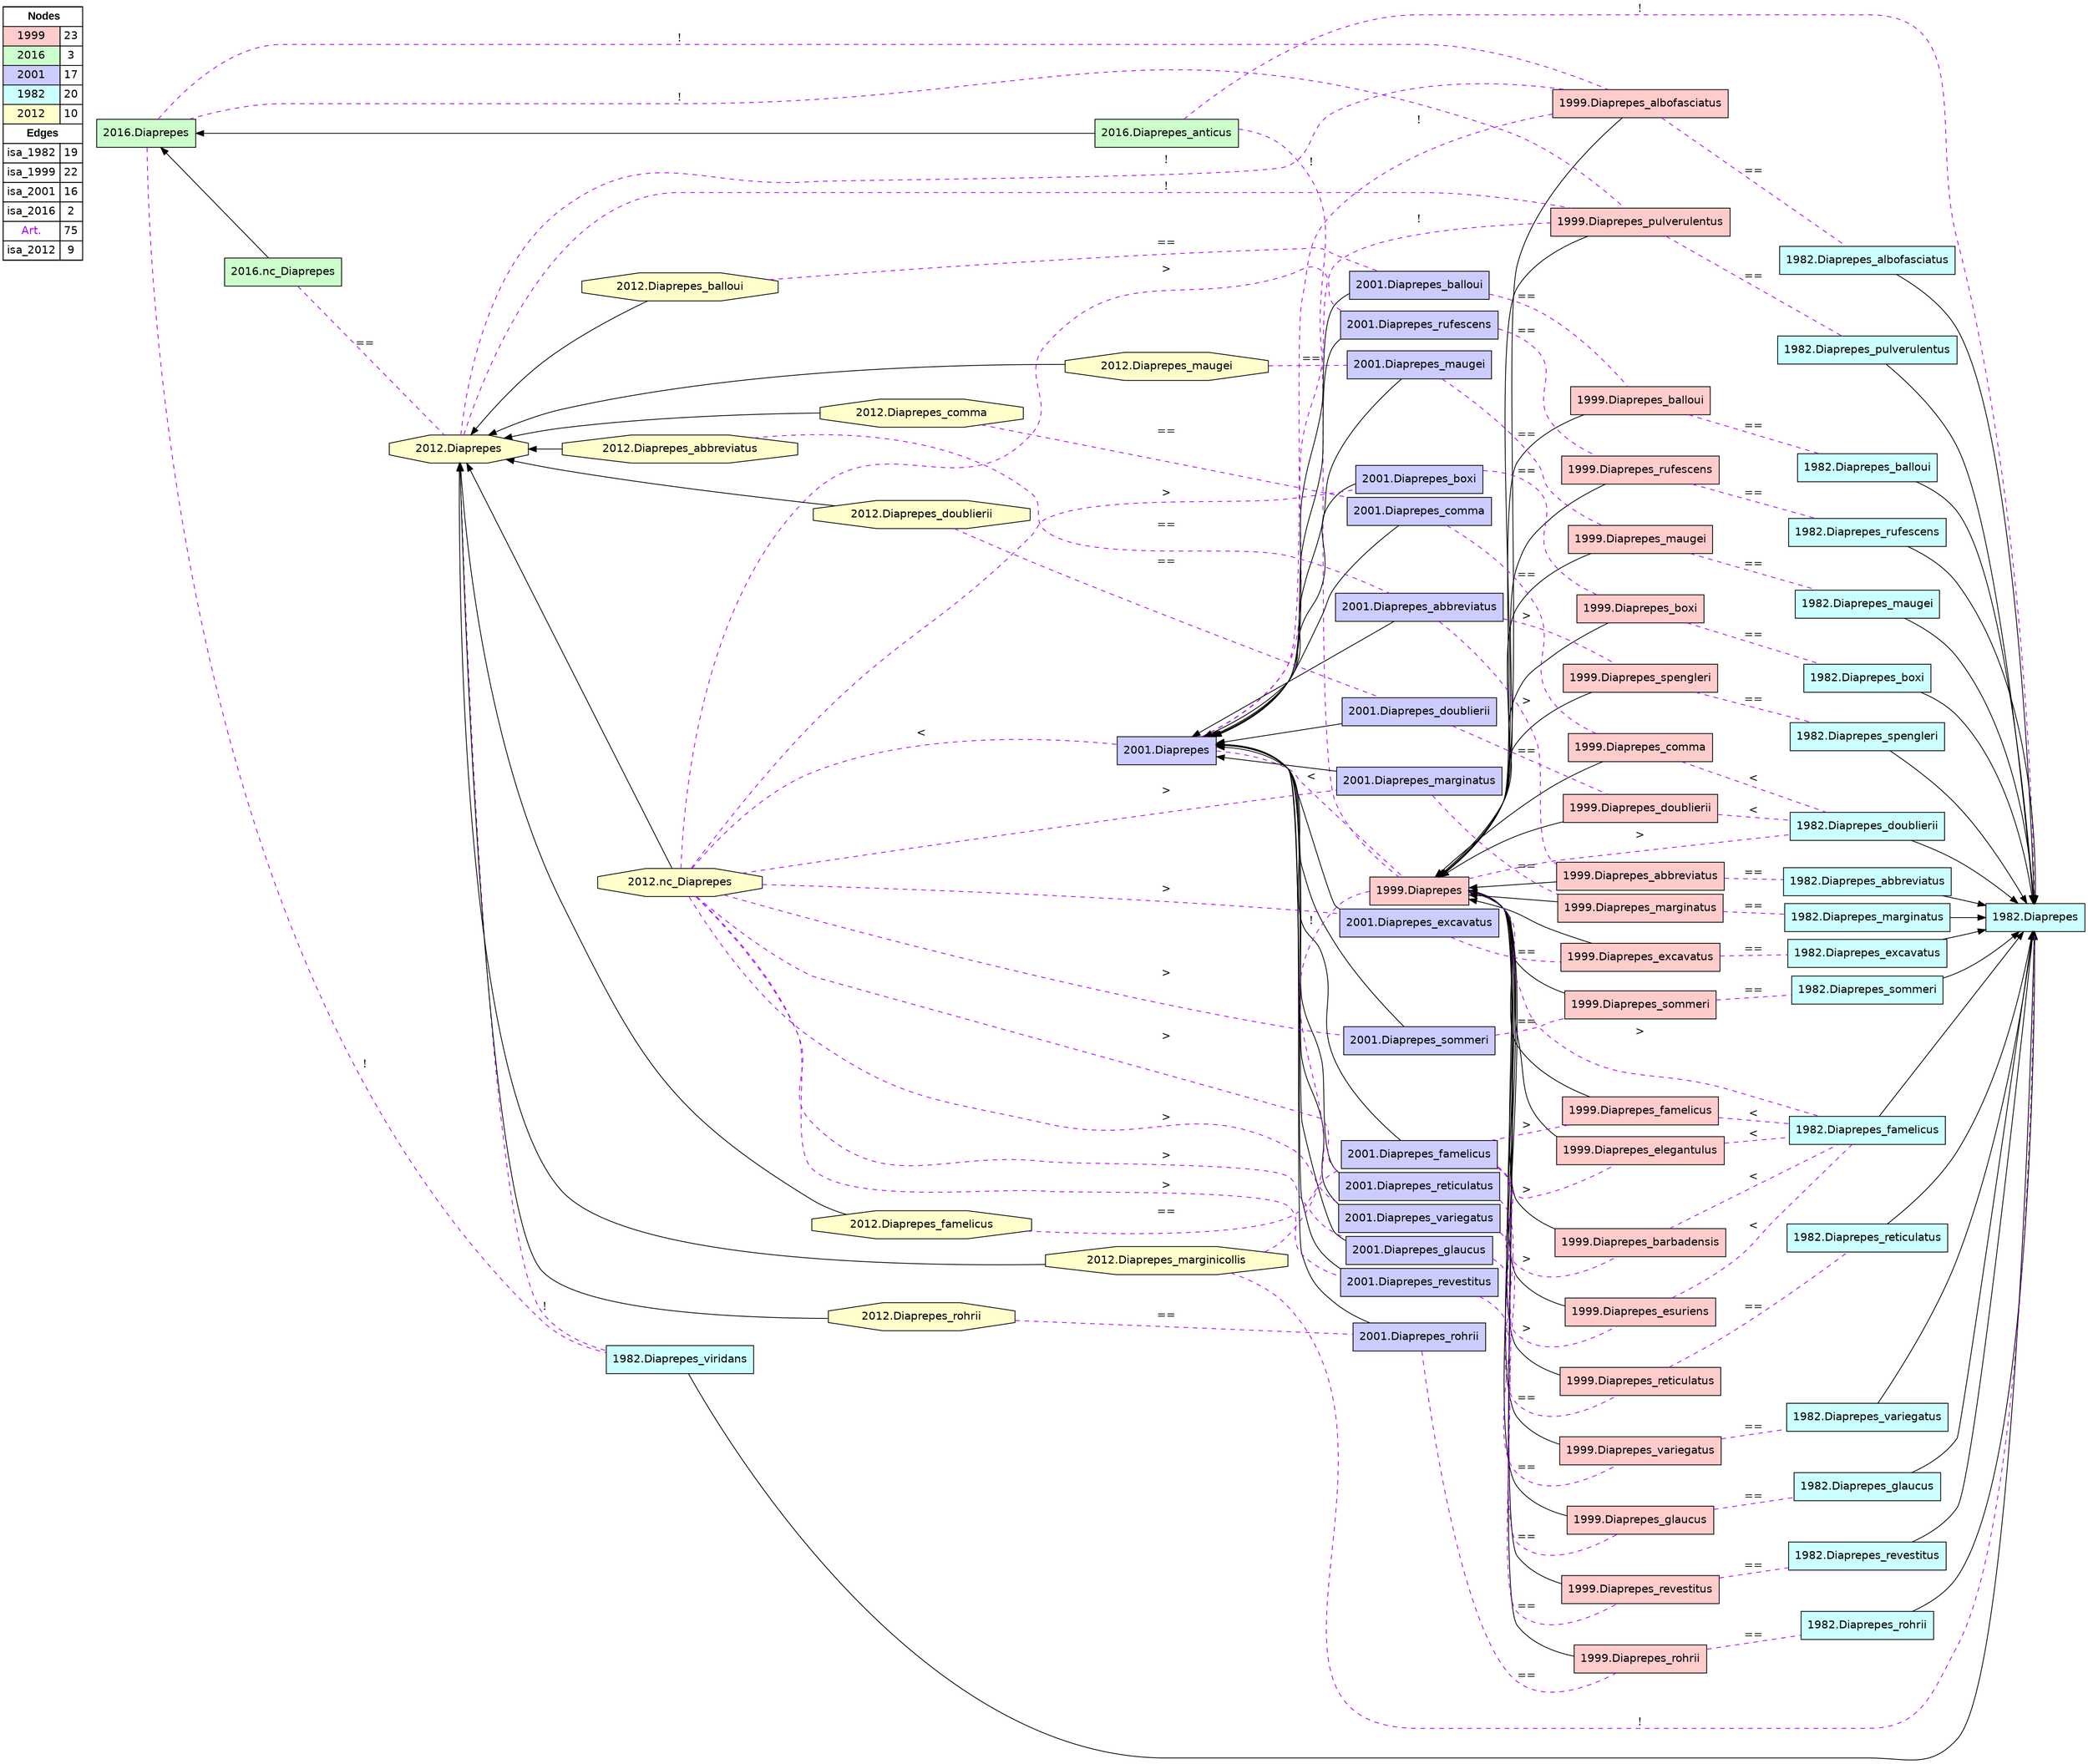 digraph{
rankdir=LR
node[shape=circle style=filled fillcolor="#FFFFFF"] 
node[shape=box style=filled fillcolor="#FFCCCC" fontname="helvetica"] 
"1999.Diaprepes_esuriens"
"1999.Diaprepes_famelicus"
"1999.Diaprepes_sommeri"
"1999.Diaprepes_excavatus"
"1999.Diaprepes_elegantulus"
"1999.Diaprepes"
"1999.Diaprepes_balloui"
"1999.Diaprepes_comma"
"1999.Diaprepes_marginatus"
"1999.Diaprepes_albofasciatus"
"1999.Diaprepes_barbadensis"
"1999.Diaprepes_doublierii"
"1999.Diaprepes_rufescens"
"1999.Diaprepes_spengleri"
"1999.Diaprepes_maugei"
"1999.Diaprepes_pulverulentus"
"1999.Diaprepes_abbreviatus"
"1999.Diaprepes_variegatus"
"1999.Diaprepes_reticulatus"
"1999.Diaprepes_boxi"
"1999.Diaprepes_revestitus"
"1999.Diaprepes_rohrii"
"1999.Diaprepes_glaucus"
node[shape=circle style=filled fillcolor="#FFFFFF"] 
node[shape=box style=filled fillcolor="#CCFFCC" fontname="helvetica"] 
"2016.Diaprepes_anticus"
"2016.Diaprepes"
"2016.nc_Diaprepes"
node[shape=circle style=filled fillcolor="#FFFFFF"] 
node[shape=box style=filled fillcolor="#CCCCFF" fontname="helvetica"] 
"2001.Diaprepes_comma"
"2001.Diaprepes_famelicus"
"2001.Diaprepes_rufescens"
"2001.Diaprepes_boxi"
"2001.Diaprepes"
"2001.Diaprepes_balloui"
"2001.Diaprepes_maugei"
"2001.Diaprepes_reticulatus"
"2001.Diaprepes_variegatus"
"2001.Diaprepes_marginatus"
"2001.Diaprepes_abbreviatus"
"2001.Diaprepes_rohrii"
"2001.Diaprepes_excavatus"
"2001.Diaprepes_revestitus"
"2001.Diaprepes_sommeri"
"2001.Diaprepes_glaucus"
"2001.Diaprepes_doublierii"
node[shape=circle style=filled fillcolor="#FFFFFF"] 
node[shape=box style=filled fillcolor="#CCFFFF" fontname="helvetica"] 
"1982.Diaprepes_rufescens"
"1982.Diaprepes_sommeri"
"1982.Diaprepes_balloui"
"1982.Diaprepes_maugei"
"1982.Diaprepes"
"1982.Diaprepes_spengleri"
"1982.Diaprepes_boxi"
"1982.Diaprepes_pulverulentus"
"1982.Diaprepes_abbreviatus"
"1982.Diaprepes_marginatus"
"1982.Diaprepes_doublierii"
"1982.Diaprepes_reticulatus"
"1982.Diaprepes_excavatus"
"1982.Diaprepes_albofasciatus"
"1982.Diaprepes_rohrii"
"1982.Diaprepes_variegatus"
"1982.Diaprepes_glaucus"
"1982.Diaprepes_viridans"
"1982.Diaprepes_revestitus"
"1982.Diaprepes_famelicus"
node[shape=circle style=filled fillcolor="#FFFFFF"] 
node[shape=octagon style=filled fillcolor="#FFFFCC" fontname="helvetica"] 
"2012.nc_Diaprepes"
"2012.Diaprepes_famelicus"
"2012.Diaprepes_comma"
"2012.Diaprepes_rohrii"
"2012.Diaprepes"
"2012.Diaprepes_marginicollis"
"2012.Diaprepes_doublierii"
"2012.Diaprepes_maugei"
"2012.Diaprepes_abbreviatus"
"2012.Diaprepes_balloui"
edge[style=solid color="#000000" constraint=true penwidth=1]
edge[style=solid color="#000000" constraint=true penwidth=1]
"1982.Diaprepes_variegatus" -> "1982.Diaprepes"
"1982.Diaprepes_reticulatus" -> "1982.Diaprepes"
"1982.Diaprepes_excavatus" -> "1982.Diaprepes"
"1982.Diaprepes_spengleri" -> "1982.Diaprepes"
"1982.Diaprepes_marginatus" -> "1982.Diaprepes"
"1982.Diaprepes_balloui" -> "1982.Diaprepes"
"1982.Diaprepes_viridans" -> "1982.Diaprepes"
"1982.Diaprepes_pulverulentus" -> "1982.Diaprepes"
"1982.Diaprepes_boxi" -> "1982.Diaprepes"
"1982.Diaprepes_albofasciatus" -> "1982.Diaprepes"
"1982.Diaprepes_glaucus" -> "1982.Diaprepes"
"1982.Diaprepes_maugei" -> "1982.Diaprepes"
"1982.Diaprepes_abbreviatus" -> "1982.Diaprepes"
"1982.Diaprepes_famelicus" -> "1982.Diaprepes"
"1982.Diaprepes_sommeri" -> "1982.Diaprepes"
"1982.Diaprepes_revestitus" -> "1982.Diaprepes"
"1982.Diaprepes_doublierii" -> "1982.Diaprepes"
"1982.Diaprepes_rufescens" -> "1982.Diaprepes"
"1982.Diaprepes_rohrii" -> "1982.Diaprepes"
edge[style=solid color="#000000" constraint=true penwidth=1]
edge[style=solid color="#000000" constraint=true penwidth=1]
"1999.Diaprepes" -> "1999.Diaprepes_variegatus" [dir=back]
"1999.Diaprepes" -> "1999.Diaprepes_marginatus" [dir=back]
"1999.Diaprepes" -> "1999.Diaprepes_boxi" [dir=back]
"1999.Diaprepes" -> "1999.Diaprepes_elegantulus" [dir=back]
"1999.Diaprepes" -> "1999.Diaprepes_rohrii" [dir=back]
"1999.Diaprepes" -> "1999.Diaprepes_barbadensis" [dir=back]
"1999.Diaprepes" -> "1999.Diaprepes_revestitus" [dir=back]
"1999.Diaprepes" -> "1999.Diaprepes_maugei" [dir=back]
"1999.Diaprepes" -> "1999.Diaprepes_sommeri" [dir=back]
"1999.Diaprepes" -> "1999.Diaprepes_famelicus" [dir=back]
"1999.Diaprepes" -> "1999.Diaprepes_doublierii" [dir=back]
"1999.Diaprepes" -> "1999.Diaprepes_glaucus" [dir=back]
"1999.Diaprepes" -> "1999.Diaprepes_albofasciatus" [dir=back]
"1999.Diaprepes" -> "1999.Diaprepes_pulverulentus" [dir=back]
"1999.Diaprepes" -> "1999.Diaprepes_spengleri" [dir=back]
"1999.Diaprepes" -> "1999.Diaprepes_abbreviatus" [dir=back]
"1999.Diaprepes" -> "1999.Diaprepes_esuriens" [dir=back]
"1999.Diaprepes" -> "1999.Diaprepes_balloui" [dir=back]
"1999.Diaprepes" -> "1999.Diaprepes_rufescens" [dir=back]
"1999.Diaprepes" -> "1999.Diaprepes_comma" [dir=back]
"1999.Diaprepes" -> "1999.Diaprepes_reticulatus" [dir=back]
"1999.Diaprepes" -> "1999.Diaprepes_excavatus" [dir=back]
edge[style=solid color="#000000" constraint=true penwidth=1]
edge[style=solid color="#000000" constraint=true penwidth=1]
"2001.Diaprepes" -> "2001.Diaprepes_abbreviatus" [dir=back]
"2001.Diaprepes" -> "2001.Diaprepes_revestitus" [dir=back]
"2001.Diaprepes" -> "2001.Diaprepes_doublierii" [dir=back]
"2001.Diaprepes" -> "2001.Diaprepes_maugei" [dir=back]
"2001.Diaprepes" -> "2001.Diaprepes_marginatus" [dir=back]
"2001.Diaprepes" -> "2001.Diaprepes_rohrii" [dir=back]
"2001.Diaprepes" -> "2001.Diaprepes_famelicus" [dir=back]
"2001.Diaprepes" -> "2001.Diaprepes_reticulatus" [dir=back]
"2001.Diaprepes" -> "2001.Diaprepes_sommeri" [dir=back]
"2001.Diaprepes" -> "2001.Diaprepes_excavatus" [dir=back]
"2001.Diaprepes" -> "2001.Diaprepes_boxi" [dir=back]
"2001.Diaprepes" -> "2001.Diaprepes_variegatus" [dir=back]
"2001.Diaprepes" -> "2001.Diaprepes_glaucus" [dir=back]
"2001.Diaprepes" -> "2001.Diaprepes_balloui" [dir=back]
"2001.Diaprepes" -> "2001.Diaprepes_comma" [dir=back]
"2001.Diaprepes" -> "2001.Diaprepes_rufescens" [dir=back]
edge[style=solid color="#000000" constraint=true penwidth=1]
edge[style=solid color="#000000" constraint=true penwidth=1]
"2016.Diaprepes" -> "2016.Diaprepes_anticus" [dir=back]
"2016.Diaprepes" -> "2016.nc_Diaprepes" [dir=back]
edge[style=solid color="#000000" constraint=true penwidth=1]
edge[style=dashed color="#AA00FF" constraint=true penwidth=1 arrowhead=none]
"2001.Diaprepes_marginatus" -> "1999.Diaprepes_marginatus" [label="=="]
"1999.Diaprepes_albofasciatus" -> "1982.Diaprepes_albofasciatus" [label="=="]
"2001.Diaprepes" -> "1999.Diaprepes_albofasciatus" [label="!"]
"2012.nc_Diaprepes" -> "2001.Diaprepes_revestitus" [label=">"]
"2001.Diaprepes_famelicus" -> "1999.Diaprepes_barbadensis" [label=">"]
"1999.Diaprepes_comma" -> "1982.Diaprepes_doublierii" [label="<"]
"2012.nc_Diaprepes" -> "2001.Diaprepes" [label="<"]
"1999.Diaprepes_esuriens" -> "1982.Diaprepes_famelicus" [label="<"]
"1999.Diaprepes_sommeri" -> "1982.Diaprepes_sommeri" [label="=="]
"1999.Diaprepes_elegantulus" -> "1982.Diaprepes_famelicus" [label="<"]
"2012.Diaprepes_maugei" -> "2001.Diaprepes_maugei" [label="=="]
"2001.Diaprepes_sommeri" -> "1999.Diaprepes_sommeri" [label="=="]
"2012.Diaprepes_abbreviatus" -> "2001.Diaprepes_abbreviatus" [label="=="]
"2016.nc_Diaprepes" -> "2012.Diaprepes" [label="=="]
"1999.Diaprepes_rufescens" -> "1982.Diaprepes_rufescens" [label="=="]
"1999.Diaprepes_marginatus" -> "1982.Diaprepes_marginatus" [label="=="]
"2001.Diaprepes_glaucus" -> "1999.Diaprepes_glaucus" [label="=="]
"2001.Diaprepes_abbreviatus" -> "1999.Diaprepes_abbreviatus" [label=">"]
"2001.Diaprepes_rufescens" -> "1999.Diaprepes_rufescens" [label="=="]
"2001.Diaprepes_balloui" -> "1999.Diaprepes_balloui" [label="=="]
"2016.Diaprepes" -> "1982.Diaprepes_viridans" [label="!"]
"1999.Diaprepes_doublierii" -> "1982.Diaprepes_doublierii" [label="<"]
"2012.Diaprepes_marginicollis" -> "1999.Diaprepes" [label="!"]
"2001.Diaprepes_famelicus" -> "1999.Diaprepes_esuriens" [label=">"]
"1999.Diaprepes_abbreviatus" -> "1982.Diaprepes_abbreviatus" [label="=="]
"2001.Diaprepes_variegatus" -> "1999.Diaprepes_variegatus" [label="=="]
"2001.Diaprepes" -> "1999.Diaprepes" [label="<"]
"2001.Diaprepes_excavatus" -> "1999.Diaprepes_excavatus" [label="=="]
"1999.Diaprepes_excavatus" -> "1982.Diaprepes_excavatus" [label="=="]
"2001.Diaprepes_famelicus" -> "1999.Diaprepes_famelicus" [label=">"]
"2012.nc_Diaprepes" -> "2001.Diaprepes_variegatus" [label=">"]
"2012.Diaprepes_comma" -> "2001.Diaprepes_comma" [label="=="]
"2012.Diaprepes_doublierii" -> "2001.Diaprepes_doublierii" [label="=="]
"1999.Diaprepes_rohrii" -> "1982.Diaprepes_rohrii" [label="=="]
"2012.Diaprepes" -> "1982.Diaprepes_viridans" [label="!"]
"2012.nc_Diaprepes" -> "2001.Diaprepes_marginatus" [label=">"]
"1999.Diaprepes_variegatus" -> "1982.Diaprepes_variegatus" [label="=="]
"2001.Diaprepes_revestitus" -> "1999.Diaprepes_revestitus" [label="=="]
"2012.Diaprepes_rohrii" -> "2001.Diaprepes_rohrii" [label="=="]
"2012.nc_Diaprepes" -> "2001.Diaprepes_excavatus" [label=">"]
"2016.Diaprepes_anticus" -> "1999.Diaprepes" [label="!"]
"2012.Diaprepes_balloui" -> "2001.Diaprepes_balloui" [label="=="]
"1999.Diaprepes_revestitus" -> "1982.Diaprepes_revestitus" [label="=="]
"2016.Diaprepes_anticus" -> "1982.Diaprepes" [label="!"]
"1999.Diaprepes_boxi" -> "1982.Diaprepes_boxi" [label="=="]
"1999.Diaprepes_maugei" -> "1982.Diaprepes_maugei" [label="=="]
"2012.nc_Diaprepes" -> "2001.Diaprepes_boxi" [label=">"]
"2001.Diaprepes_maugei" -> "1999.Diaprepes_maugei" [label="=="]
"2012.Diaprepes_famelicus" -> "2001.Diaprepes_famelicus" [label="=="]
"2001.Diaprepes" -> "1999.Diaprepes_pulverulentus" [label="!"]
"2012.nc_Diaprepes" -> "2001.Diaprepes_rufescens" [label=">"]
"2001.Diaprepes_doublierii" -> "1999.Diaprepes_doublierii" [label="=="]
"2001.Diaprepes_rohrii" -> "1999.Diaprepes_rohrii" [label="=="]
"2012.Diaprepes" -> "1999.Diaprepes_albofasciatus" [label="!"]
"1999.Diaprepes_spengleri" -> "1982.Diaprepes_spengleri" [label="=="]
"1999.Diaprepes_barbadensis" -> "1982.Diaprepes_famelicus" [label="<"]
"2012.Diaprepes_marginicollis" -> "1982.Diaprepes" [label="!"]
"2012.nc_Diaprepes" -> "2001.Diaprepes_reticulatus" [label=">"]
"1999.Diaprepes_balloui" -> "1982.Diaprepes_balloui" [label="=="]
"2001.Diaprepes_comma" -> "1999.Diaprepes_comma" [label="=="]
"2016.Diaprepes" -> "1999.Diaprepes_albofasciatus" [label="!"]
"2012.Diaprepes" -> "1999.Diaprepes_pulverulentus" [label="!"]
"1999.Diaprepes_glaucus" -> "1982.Diaprepes_glaucus" [label="=="]
"1999.Diaprepes" -> "1982.Diaprepes_famelicus" [label=">"]
"2016.Diaprepes" -> "1999.Diaprepes_pulverulentus" [label="!"]
"2001.Diaprepes_abbreviatus" -> "1999.Diaprepes_spengleri" [label=">"]
"2012.nc_Diaprepes" -> "2001.Diaprepes_glaucus" [label=">"]
"1999.Diaprepes_reticulatus" -> "1982.Diaprepes_reticulatus" [label="=="]
"2001.Diaprepes_reticulatus" -> "1999.Diaprepes_reticulatus" [label="=="]
"1999.Diaprepes_famelicus" -> "1982.Diaprepes_famelicus" [label="<"]
"1999.Diaprepes_pulverulentus" -> "1982.Diaprepes_pulverulentus" [label="=="]
"2001.Diaprepes_famelicus" -> "1999.Diaprepes_elegantulus" [label=">"]
"2012.nc_Diaprepes" -> "2001.Diaprepes_sommeri" [label=">"]
"1999.Diaprepes" -> "1982.Diaprepes_doublierii" [label=">"]
"2001.Diaprepes_boxi" -> "1999.Diaprepes_boxi" [label="=="]
edge[style=solid color="#000000" constraint=true penwidth=1]
edge[style=solid color="#000000" constraint=true penwidth=1]
"2012.Diaprepes" -> "2012.Diaprepes_balloui" [dir=back]
"2012.Diaprepes" -> "2012.Diaprepes_doublierii" [dir=back]
"2012.Diaprepes" -> "2012.Diaprepes_famelicus" [dir=back]
"2012.Diaprepes" -> "2012.Diaprepes_rohrii" [dir=back]
"2012.Diaprepes" -> "2012.Diaprepes_comma" [dir=back]
"2012.Diaprepes" -> "2012.Diaprepes_abbreviatus" [dir=back]
"2012.Diaprepes" -> "2012.Diaprepes_marginicollis" [dir=back]
"2012.Diaprepes" -> "2012.Diaprepes_maugei" [dir=back]
"2012.Diaprepes" -> "2012.nc_Diaprepes" [dir=back]
node[shape=box] 
{rank=source Legend [fillcolor= white margin=0 label=< 
 <TABLE BORDER="0" CELLBORDER="1" CELLSPACING="0" CELLPADDING="4"> 
<TR> <TD COLSPAN="2"><font face="Arial Black"> Nodes</font></TD> </TR> 
<TR> 
 <TD bgcolor="#FFCCCC" fontname="helvetica">1999</TD> 
 <TD>23</TD> 
 </TR> 
<TR> 
 <TD bgcolor="#CCFFCC" fontname="helvetica">2016</TD> 
 <TD>3</TD> 
 </TR> 
<TR> 
 <TD bgcolor="#CCCCFF" fontname="helvetica">2001</TD> 
 <TD>17</TD> 
 </TR> 
<TR> 
 <TD bgcolor="#CCFFFF" fontname="helvetica">1982</TD> 
 <TD>20</TD> 
 </TR> 
<TR> 
 <TD bgcolor="#FFFFCC" fontname="helvetica">2012</TD> 
 <TD>10</TD> 
 </TR> 
<TR> <TD COLSPAN="2"><font face = "Arial Black"> Edges </font></TD> </TR> 
<TR> 
 <TD><font color ="#000000">isa_1982</font></TD> 
 <TD>19</TD> 
 </TR> 
<TR> 
 <TD><font color ="#000000">isa_1999</font></TD> 
 <TD>22</TD> 
 </TR> 
<TR> 
 <TD><font color ="#000000">isa_2001</font></TD> 
 <TD>16</TD> 
 </TR> 
<TR> 
 <TD><font color ="#000000">isa_2016</font></TD> 
 <TD>2</TD> 
 </TR> 
<TR> 
 <TD><font color ="#AA00FF">Art.</font></TD> 
 <TD>75</TD> 
 </TR> 
<TR> 
 <TD><font color ="#000000">isa_2012</font></TD> 
 <TD>9</TD> 
 </TR> 
</TABLE> 
 >] } 
}